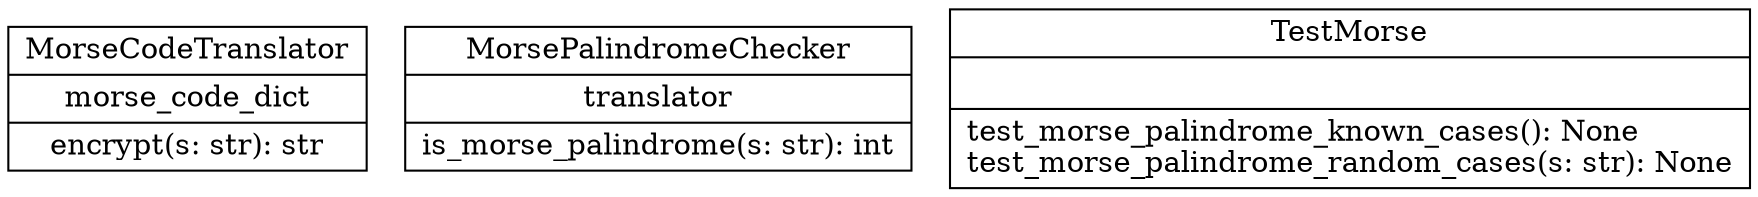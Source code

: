 digraph "classes_morsecodepalindromes" {
rankdir=BT
charset="utf-8"
"morsecodepalindromes.encode.MorseCodeTranslator" [color="black", fontcolor="black", label=<{MorseCodeTranslator|morse_code_dict<br ALIGN="LEFT"/>|encrypt(s: str): str<br ALIGN="LEFT"/>}>, shape="record", style="solid"];
"morsecodepalindromes.is_palindrome.MorsePalindromeChecker" [color="black", fontcolor="black", label=<{MorsePalindromeChecker|translator<br ALIGN="LEFT"/>|is_morse_palindrome(s: str): int<br ALIGN="LEFT"/>}>, shape="record", style="solid"];
"morsecodepalindromes.test_morsecodepalindrome.TestMorse" [color="black", fontcolor="black", label=<{TestMorse|<br ALIGN="LEFT"/>|test_morse_palindrome_known_cases(): None<br ALIGN="LEFT"/>test_morse_palindrome_random_cases(s: str): None<br ALIGN="LEFT"/>}>, shape="record", style="solid"];
}
